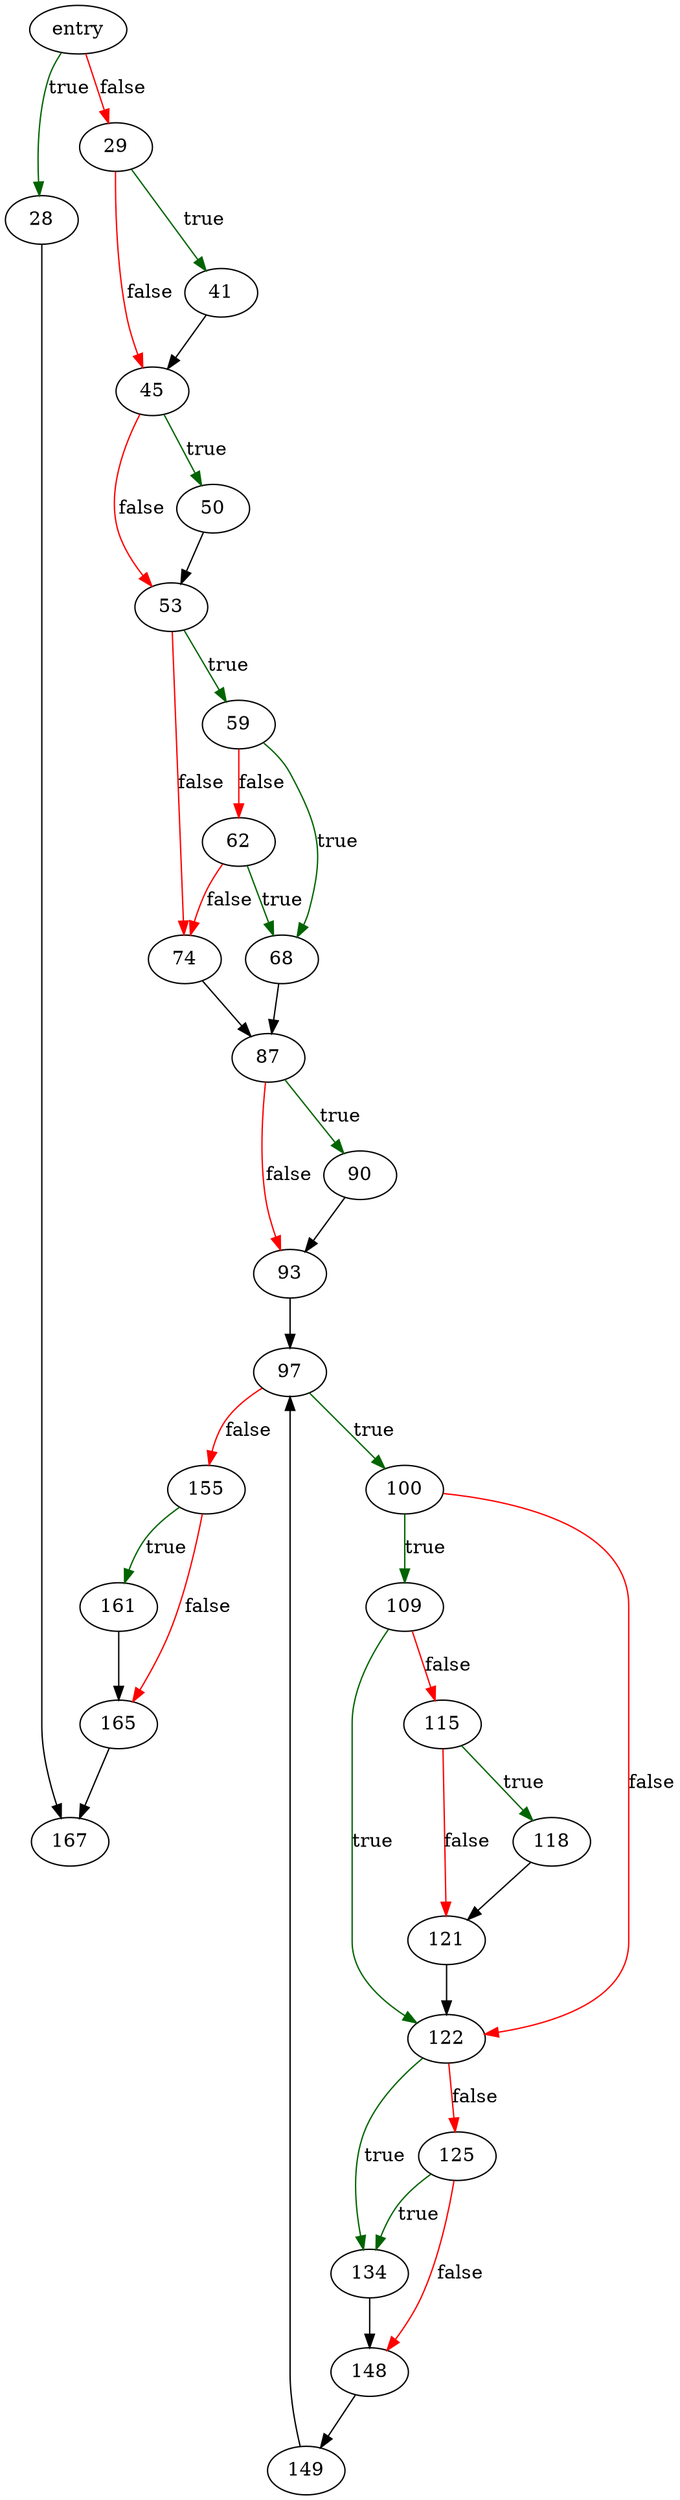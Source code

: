 digraph "sqlite3OpenTableAndIndices" {
	// Node definitions.
	8 [label=entry];
	28;
	29;
	41;
	45;
	50;
	53;
	59;
	62;
	68;
	74;
	87;
	90;
	93;
	97;
	100;
	109;
	115;
	118;
	121;
	122;
	125;
	134;
	148;
	149;
	155;
	161;
	165;
	167;

	// Edge definitions.
	8 -> 28 [
		color=darkgreen
		label=true
	];
	8 -> 29 [
		color=red
		label=false
	];
	28 -> 167;
	29 -> 41 [
		color=darkgreen
		label=true
	];
	29 -> 45 [
		color=red
		label=false
	];
	41 -> 45;
	45 -> 50 [
		color=darkgreen
		label=true
	];
	45 -> 53 [
		color=red
		label=false
	];
	50 -> 53;
	53 -> 59 [
		color=darkgreen
		label=true
	];
	53 -> 74 [
		color=red
		label=false
	];
	59 -> 62 [
		color=red
		label=false
	];
	59 -> 68 [
		color=darkgreen
		label=true
	];
	62 -> 68 [
		color=darkgreen
		label=true
	];
	62 -> 74 [
		color=red
		label=false
	];
	68 -> 87;
	74 -> 87;
	87 -> 90 [
		color=darkgreen
		label=true
	];
	87 -> 93 [
		color=red
		label=false
	];
	90 -> 93;
	93 -> 97;
	97 -> 100 [
		color=darkgreen
		label=true
	];
	97 -> 155 [
		color=red
		label=false
	];
	100 -> 109 [
		color=darkgreen
		label=true
	];
	100 -> 122 [
		color=red
		label=false
	];
	109 -> 115 [
		color=red
		label=false
	];
	109 -> 122 [
		color=darkgreen
		label=true
	];
	115 -> 118 [
		color=darkgreen
		label=true
	];
	115 -> 121 [
		color=red
		label=false
	];
	118 -> 121;
	121 -> 122;
	122 -> 125 [
		color=red
		label=false
	];
	122 -> 134 [
		color=darkgreen
		label=true
	];
	125 -> 134 [
		color=darkgreen
		label=true
	];
	125 -> 148 [
		color=red
		label=false
	];
	134 -> 148;
	148 -> 149;
	149 -> 97;
	155 -> 161 [
		color=darkgreen
		label=true
	];
	155 -> 165 [
		color=red
		label=false
	];
	161 -> 165;
	165 -> 167;
}